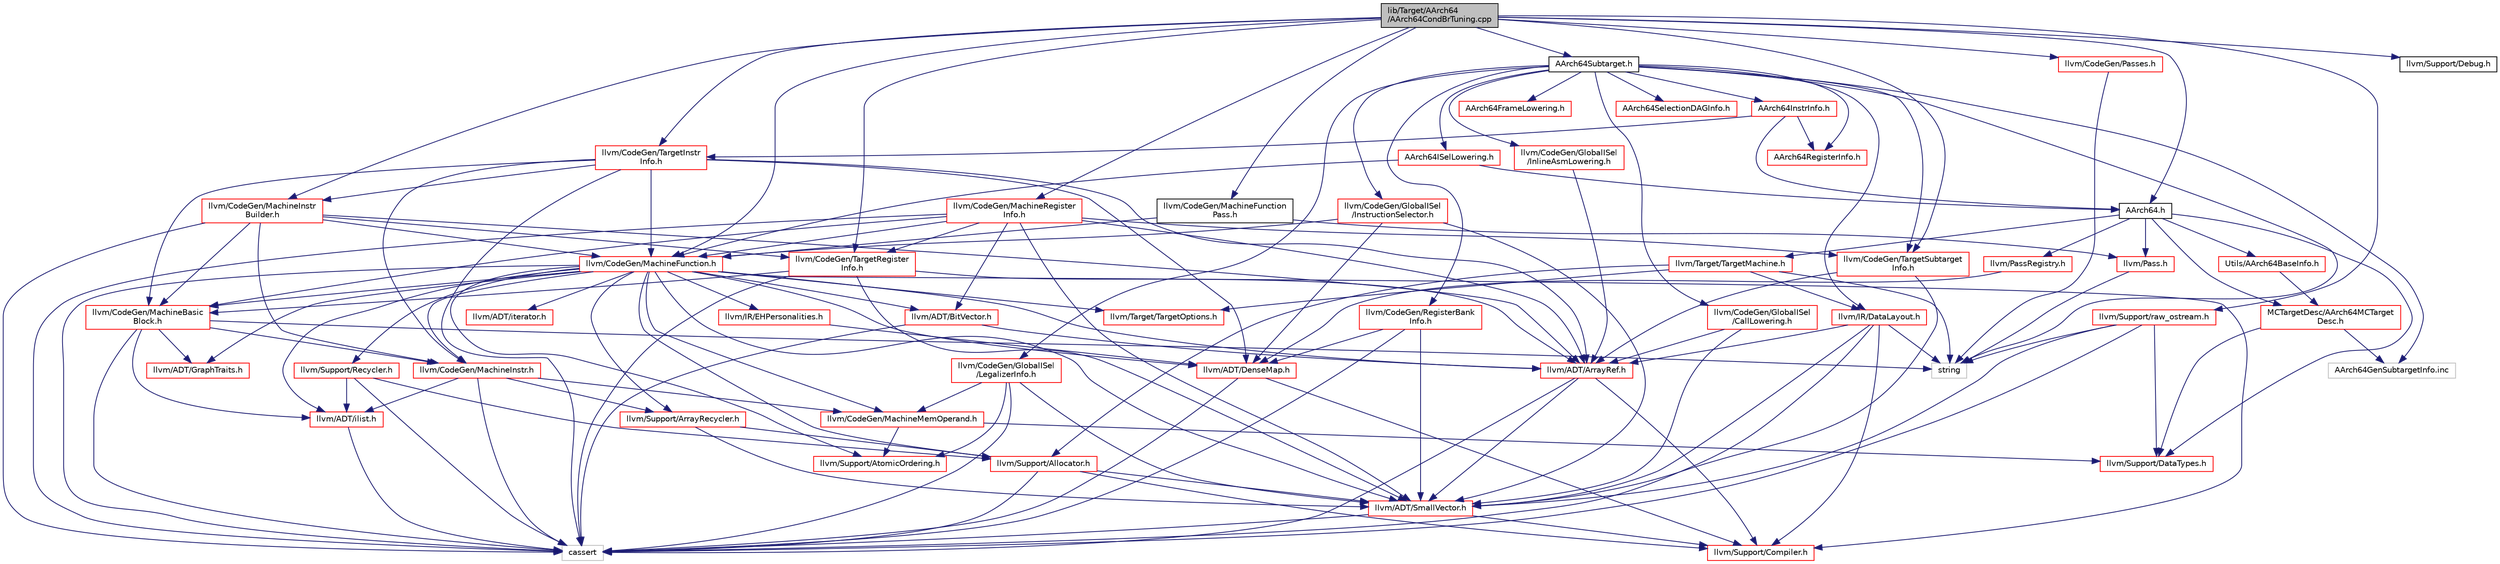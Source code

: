 digraph "lib/Target/AArch64/AArch64CondBrTuning.cpp"
{
 // LATEX_PDF_SIZE
  bgcolor="transparent";
  edge [fontname="Helvetica",fontsize="10",labelfontname="Helvetica",labelfontsize="10"];
  node [fontname="Helvetica",fontsize="10",shape=record];
  Node1 [label="lib/Target/AArch64\l/AArch64CondBrTuning.cpp",height=0.2,width=0.4,color="black", fillcolor="grey75", style="filled", fontcolor="black",tooltip=" "];
  Node1 -> Node2 [color="midnightblue",fontsize="10",style="solid",fontname="Helvetica"];
  Node2 [label="AArch64.h",height=0.2,width=0.4,color="black",URL="$AArch64_8h.html",tooltip=" "];
  Node2 -> Node3 [color="midnightblue",fontsize="10",style="solid",fontname="Helvetica"];
  Node3 [label="MCTargetDesc/AArch64MCTarget\lDesc.h",height=0.2,width=0.4,color="red",URL="$AArch64MCTargetDesc_8h.html",tooltip=" "];
  Node3 -> Node7 [color="midnightblue",fontsize="10",style="solid",fontname="Helvetica"];
  Node7 [label="llvm/Support/DataTypes.h",height=0.2,width=0.4,color="red",URL="$Support_2DataTypes_8h.html",tooltip=" "];
  Node3 -> Node52 [color="midnightblue",fontsize="10",style="solid",fontname="Helvetica"];
  Node52 [label="AArch64GenSubtargetInfo.inc",height=0.2,width=0.4,color="grey75",tooltip=" "];
  Node2 -> Node53 [color="midnightblue",fontsize="10",style="solid",fontname="Helvetica"];
  Node53 [label="Utils/AArch64BaseInfo.h",height=0.2,width=0.4,color="red",URL="$AArch64BaseInfo_8h.html",tooltip=" "];
  Node53 -> Node3 [color="midnightblue",fontsize="10",style="solid",fontname="Helvetica"];
  Node2 -> Node61 [color="midnightblue",fontsize="10",style="solid",fontname="Helvetica"];
  Node61 [label="llvm/Pass.h",height=0.2,width=0.4,color="red",URL="$Pass_8h.html",tooltip=" "];
  Node61 -> Node29 [color="midnightblue",fontsize="10",style="solid",fontname="Helvetica"];
  Node29 [label="string",height=0.2,width=0.4,color="grey75",tooltip=" "];
  Node2 -> Node65 [color="midnightblue",fontsize="10",style="solid",fontname="Helvetica"];
  Node65 [label="llvm/PassRegistry.h",height=0.2,width=0.4,color="red",URL="$PassRegistry_8h.html",tooltip=" "];
  Node65 -> Node66 [color="midnightblue",fontsize="10",style="solid",fontname="Helvetica"];
  Node66 [label="llvm/ADT/DenseMap.h",height=0.2,width=0.4,color="red",URL="$DenseMap_8h.html",tooltip=" "];
  Node66 -> Node13 [color="midnightblue",fontsize="10",style="solid",fontname="Helvetica"];
  Node13 [label="llvm/Support/Compiler.h",height=0.2,width=0.4,color="red",URL="$Compiler_8h.html",tooltip=" "];
  Node66 -> Node27 [color="midnightblue",fontsize="10",style="solid",fontname="Helvetica"];
  Node27 [label="cassert",height=0.2,width=0.4,color="grey75",tooltip=" "];
  Node2 -> Node7 [color="midnightblue",fontsize="10",style="solid",fontname="Helvetica"];
  Node2 -> Node98 [color="midnightblue",fontsize="10",style="solid",fontname="Helvetica"];
  Node98 [label="llvm/Target/TargetMachine.h",height=0.2,width=0.4,color="red",URL="$Target_2TargetMachine_8h.html",tooltip=" "];
  Node98 -> Node99 [color="midnightblue",fontsize="10",style="solid",fontname="Helvetica"];
  Node99 [label="llvm/IR/DataLayout.h",height=0.2,width=0.4,color="red",URL="$DataLayout_8h.html",tooltip=" "];
  Node99 -> Node5 [color="midnightblue",fontsize="10",style="solid",fontname="Helvetica"];
  Node5 [label="llvm/ADT/ArrayRef.h",height=0.2,width=0.4,color="red",URL="$ArrayRef_8h.html",tooltip=" "];
  Node5 -> Node31 [color="midnightblue",fontsize="10",style="solid",fontname="Helvetica"];
  Node31 [label="llvm/ADT/SmallVector.h",height=0.2,width=0.4,color="red",URL="$SmallVector_8h.html",tooltip=" "];
  Node31 -> Node13 [color="midnightblue",fontsize="10",style="solid",fontname="Helvetica"];
  Node31 -> Node27 [color="midnightblue",fontsize="10",style="solid",fontname="Helvetica"];
  Node5 -> Node13 [color="midnightblue",fontsize="10",style="solid",fontname="Helvetica"];
  Node5 -> Node27 [color="midnightblue",fontsize="10",style="solid",fontname="Helvetica"];
  Node99 -> Node31 [color="midnightblue",fontsize="10",style="solid",fontname="Helvetica"];
  Node99 -> Node13 [color="midnightblue",fontsize="10",style="solid",fontname="Helvetica"];
  Node99 -> Node27 [color="midnightblue",fontsize="10",style="solid",fontname="Helvetica"];
  Node99 -> Node29 [color="midnightblue",fontsize="10",style="solid",fontname="Helvetica"];
  Node98 -> Node163 [color="midnightblue",fontsize="10",style="solid",fontname="Helvetica"];
  Node163 [label="llvm/Support/Allocator.h",height=0.2,width=0.4,color="red",URL="$Allocator_8h.html",tooltip=" "];
  Node163 -> Node31 [color="midnightblue",fontsize="10",style="solid",fontname="Helvetica"];
  Node163 -> Node13 [color="midnightblue",fontsize="10",style="solid",fontname="Helvetica"];
  Node163 -> Node27 [color="midnightblue",fontsize="10",style="solid",fontname="Helvetica"];
  Node98 -> Node168 [color="midnightblue",fontsize="10",style="solid",fontname="Helvetica"];
  Node168 [label="llvm/Target/TargetOptions.h",height=0.2,width=0.4,color="red",URL="$TargetOptions_8h.html",tooltip=" "];
  Node98 -> Node29 [color="midnightblue",fontsize="10",style="solid",fontname="Helvetica"];
  Node1 -> Node174 [color="midnightblue",fontsize="10",style="solid",fontname="Helvetica"];
  Node174 [label="AArch64Subtarget.h",height=0.2,width=0.4,color="black",URL="$AArch64Subtarget_8h.html",tooltip=" "];
  Node174 -> Node175 [color="midnightblue",fontsize="10",style="solid",fontname="Helvetica"];
  Node175 [label="AArch64FrameLowering.h",height=0.2,width=0.4,color="red",URL="$AArch64FrameLowering_8h.html",tooltip=" "];
  Node174 -> Node211 [color="midnightblue",fontsize="10",style="solid",fontname="Helvetica"];
  Node211 [label="AArch64ISelLowering.h",height=0.2,width=0.4,color="red",URL="$AArch64ISelLowering_8h.html",tooltip=" "];
  Node211 -> Node2 [color="midnightblue",fontsize="10",style="solid",fontname="Helvetica"];
  Node211 -> Node216 [color="midnightblue",fontsize="10",style="solid",fontname="Helvetica"];
  Node216 [label="llvm/CodeGen/MachineFunction.h",height=0.2,width=0.4,color="red",URL="$MachineFunction_8h.html",tooltip=" "];
  Node216 -> Node5 [color="midnightblue",fontsize="10",style="solid",fontname="Helvetica"];
  Node216 -> Node81 [color="midnightblue",fontsize="10",style="solid",fontname="Helvetica"];
  Node81 [label="llvm/ADT/BitVector.h",height=0.2,width=0.4,color="red",URL="$BitVector_8h.html",tooltip=" "];
  Node81 -> Node5 [color="midnightblue",fontsize="10",style="solid",fontname="Helvetica"];
  Node81 -> Node27 [color="midnightblue",fontsize="10",style="solid",fontname="Helvetica"];
  Node216 -> Node66 [color="midnightblue",fontsize="10",style="solid",fontname="Helvetica"];
  Node216 -> Node178 [color="midnightblue",fontsize="10",style="solid",fontname="Helvetica"];
  Node178 [label="llvm/ADT/GraphTraits.h",height=0.2,width=0.4,color="red",URL="$GraphTraits_8h.html",tooltip=" "];
  Node216 -> Node31 [color="midnightblue",fontsize="10",style="solid",fontname="Helvetica"];
  Node216 -> Node126 [color="midnightblue",fontsize="10",style="solid",fontname="Helvetica"];
  Node126 [label="llvm/ADT/ilist.h",height=0.2,width=0.4,color="red",URL="$ilist_8h.html",tooltip=" "];
  Node126 -> Node27 [color="midnightblue",fontsize="10",style="solid",fontname="Helvetica"];
  Node216 -> Node42 [color="midnightblue",fontsize="10",style="solid",fontname="Helvetica"];
  Node42 [label="llvm/ADT/iterator.h",height=0.2,width=0.4,color="red",URL="$iterator_8h.html",tooltip=" "];
  Node216 -> Node177 [color="midnightblue",fontsize="10",style="solid",fontname="Helvetica"];
  Node177 [label="llvm/CodeGen/MachineBasic\lBlock.h",height=0.2,width=0.4,color="red",URL="$MachineBasicBlock_8h.html",tooltip=" "];
  Node177 -> Node178 [color="midnightblue",fontsize="10",style="solid",fontname="Helvetica"];
  Node177 -> Node126 [color="midnightblue",fontsize="10",style="solid",fontname="Helvetica"];
  Node177 -> Node180 [color="midnightblue",fontsize="10",style="solid",fontname="Helvetica"];
  Node180 [label="llvm/CodeGen/MachineInstr.h",height=0.2,width=0.4,color="red",URL="$MachineInstr_8h.html",tooltip=" "];
  Node180 -> Node126 [color="midnightblue",fontsize="10",style="solid",fontname="Helvetica"];
  Node180 -> Node183 [color="midnightblue",fontsize="10",style="solid",fontname="Helvetica"];
  Node183 [label="llvm/CodeGen/MachineMemOperand.h",height=0.2,width=0.4,color="red",URL="$MachineMemOperand_8h.html",tooltip=" "];
  Node183 -> Node142 [color="midnightblue",fontsize="10",style="solid",fontname="Helvetica"];
  Node142 [label="llvm/Support/AtomicOrdering.h",height=0.2,width=0.4,color="red",URL="$AtomicOrdering_8h.html",tooltip=" "];
  Node183 -> Node7 [color="midnightblue",fontsize="10",style="solid",fontname="Helvetica"];
  Node180 -> Node205 [color="midnightblue",fontsize="10",style="solid",fontname="Helvetica"];
  Node205 [label="llvm/Support/ArrayRecycler.h",height=0.2,width=0.4,color="red",URL="$ArrayRecycler_8h.html",tooltip=" "];
  Node205 -> Node31 [color="midnightblue",fontsize="10",style="solid",fontname="Helvetica"];
  Node205 -> Node163 [color="midnightblue",fontsize="10",style="solid",fontname="Helvetica"];
  Node180 -> Node27 [color="midnightblue",fontsize="10",style="solid",fontname="Helvetica"];
  Node177 -> Node27 [color="midnightblue",fontsize="10",style="solid",fontname="Helvetica"];
  Node177 -> Node29 [color="midnightblue",fontsize="10",style="solid",fontname="Helvetica"];
  Node216 -> Node180 [color="midnightblue",fontsize="10",style="solid",fontname="Helvetica"];
  Node216 -> Node183 [color="midnightblue",fontsize="10",style="solid",fontname="Helvetica"];
  Node216 -> Node217 [color="midnightblue",fontsize="10",style="solid",fontname="Helvetica"];
  Node217 [label="llvm/IR/EHPersonalities.h",height=0.2,width=0.4,color="red",URL="$EHPersonalities_8h.html",tooltip=" "];
  Node217 -> Node66 [color="midnightblue",fontsize="10",style="solid",fontname="Helvetica"];
  Node216 -> Node163 [color="midnightblue",fontsize="10",style="solid",fontname="Helvetica"];
  Node216 -> Node205 [color="midnightblue",fontsize="10",style="solid",fontname="Helvetica"];
  Node216 -> Node142 [color="midnightblue",fontsize="10",style="solid",fontname="Helvetica"];
  Node216 -> Node13 [color="midnightblue",fontsize="10",style="solid",fontname="Helvetica"];
  Node216 -> Node218 [color="midnightblue",fontsize="10",style="solid",fontname="Helvetica"];
  Node218 [label="llvm/Support/Recycler.h",height=0.2,width=0.4,color="red",URL="$Recycler_8h.html",tooltip=" "];
  Node218 -> Node126 [color="midnightblue",fontsize="10",style="solid",fontname="Helvetica"];
  Node218 -> Node163 [color="midnightblue",fontsize="10",style="solid",fontname="Helvetica"];
  Node218 -> Node27 [color="midnightblue",fontsize="10",style="solid",fontname="Helvetica"];
  Node216 -> Node168 [color="midnightblue",fontsize="10",style="solid",fontname="Helvetica"];
  Node216 -> Node27 [color="midnightblue",fontsize="10",style="solid",fontname="Helvetica"];
  Node174 -> Node250 [color="midnightblue",fontsize="10",style="solid",fontname="Helvetica"];
  Node250 [label="AArch64InstrInfo.h",height=0.2,width=0.4,color="red",URL="$AArch64InstrInfo_8h.html",tooltip=" "];
  Node250 -> Node2 [color="midnightblue",fontsize="10",style="solid",fontname="Helvetica"];
  Node250 -> Node251 [color="midnightblue",fontsize="10",style="solid",fontname="Helvetica"];
  Node251 [label="AArch64RegisterInfo.h",height=0.2,width=0.4,color="red",URL="$AArch64RegisterInfo_8h.html",tooltip=" "];
  Node250 -> Node252 [color="midnightblue",fontsize="10",style="solid",fontname="Helvetica"];
  Node252 [label="llvm/CodeGen/TargetInstr\lInfo.h",height=0.2,width=0.4,color="red",URL="$TargetInstrInfo_8h.html",tooltip=" "];
  Node252 -> Node5 [color="midnightblue",fontsize="10",style="solid",fontname="Helvetica"];
  Node252 -> Node66 [color="midnightblue",fontsize="10",style="solid",fontname="Helvetica"];
  Node252 -> Node177 [color="midnightblue",fontsize="10",style="solid",fontname="Helvetica"];
  Node252 -> Node216 [color="midnightblue",fontsize="10",style="solid",fontname="Helvetica"];
  Node252 -> Node180 [color="midnightblue",fontsize="10",style="solid",fontname="Helvetica"];
  Node252 -> Node255 [color="midnightblue",fontsize="10",style="solid",fontname="Helvetica"];
  Node255 [label="llvm/CodeGen/MachineInstr\lBuilder.h",height=0.2,width=0.4,color="red",URL="$MachineInstrBuilder_8h.html",tooltip=" "];
  Node255 -> Node5 [color="midnightblue",fontsize="10",style="solid",fontname="Helvetica"];
  Node255 -> Node177 [color="midnightblue",fontsize="10",style="solid",fontname="Helvetica"];
  Node255 -> Node216 [color="midnightblue",fontsize="10",style="solid",fontname="Helvetica"];
  Node255 -> Node180 [color="midnightblue",fontsize="10",style="solid",fontname="Helvetica"];
  Node255 -> Node259 [color="midnightblue",fontsize="10",style="solid",fontname="Helvetica"];
  Node259 [label="llvm/CodeGen/TargetRegister\lInfo.h",height=0.2,width=0.4,color="red",URL="$TargetRegisterInfo_8h.html",tooltip=" "];
  Node259 -> Node5 [color="midnightblue",fontsize="10",style="solid",fontname="Helvetica"];
  Node259 -> Node31 [color="midnightblue",fontsize="10",style="solid",fontname="Helvetica"];
  Node259 -> Node177 [color="midnightblue",fontsize="10",style="solid",fontname="Helvetica"];
  Node259 -> Node27 [color="midnightblue",fontsize="10",style="solid",fontname="Helvetica"];
  Node255 -> Node27 [color="midnightblue",fontsize="10",style="solid",fontname="Helvetica"];
  Node252 -> Node27 [color="midnightblue",fontsize="10",style="solid",fontname="Helvetica"];
  Node174 -> Node251 [color="midnightblue",fontsize="10",style="solid",fontname="Helvetica"];
  Node174 -> Node281 [color="midnightblue",fontsize="10",style="solid",fontname="Helvetica"];
  Node281 [label="AArch64SelectionDAGInfo.h",height=0.2,width=0.4,color="red",URL="$AArch64SelectionDAGInfo_8h.html",tooltip=" "];
  Node174 -> Node283 [color="midnightblue",fontsize="10",style="solid",fontname="Helvetica"];
  Node283 [label="llvm/CodeGen/GlobalISel\l/CallLowering.h",height=0.2,width=0.4,color="red",URL="$CallLowering_8h.html",tooltip=" "];
  Node283 -> Node5 [color="midnightblue",fontsize="10",style="solid",fontname="Helvetica"];
  Node283 -> Node31 [color="midnightblue",fontsize="10",style="solid",fontname="Helvetica"];
  Node174 -> Node284 [color="midnightblue",fontsize="10",style="solid",fontname="Helvetica"];
  Node284 [label="llvm/CodeGen/GlobalISel\l/InlineAsmLowering.h",height=0.2,width=0.4,color="red",URL="$InlineAsmLowering_8h.html",tooltip=" "];
  Node284 -> Node5 [color="midnightblue",fontsize="10",style="solid",fontname="Helvetica"];
  Node174 -> Node285 [color="midnightblue",fontsize="10",style="solid",fontname="Helvetica"];
  Node285 [label="llvm/CodeGen/GlobalISel\l/InstructionSelector.h",height=0.2,width=0.4,color="red",URL="$InstructionSelector_8h.html",tooltip=" "];
  Node285 -> Node66 [color="midnightblue",fontsize="10",style="solid",fontname="Helvetica"];
  Node285 -> Node31 [color="midnightblue",fontsize="10",style="solid",fontname="Helvetica"];
  Node285 -> Node216 [color="midnightblue",fontsize="10",style="solid",fontname="Helvetica"];
  Node174 -> Node286 [color="midnightblue",fontsize="10",style="solid",fontname="Helvetica"];
  Node286 [label="llvm/CodeGen/GlobalISel\l/LegalizerInfo.h",height=0.2,width=0.4,color="red",URL="$LegalizerInfo_8h.html",tooltip=" "];
  Node286 -> Node31 [color="midnightblue",fontsize="10",style="solid",fontname="Helvetica"];
  Node286 -> Node183 [color="midnightblue",fontsize="10",style="solid",fontname="Helvetica"];
  Node286 -> Node142 [color="midnightblue",fontsize="10",style="solid",fontname="Helvetica"];
  Node286 -> Node27 [color="midnightblue",fontsize="10",style="solid",fontname="Helvetica"];
  Node174 -> Node290 [color="midnightblue",fontsize="10",style="solid",fontname="Helvetica"];
  Node290 [label="llvm/CodeGen/RegisterBank\lInfo.h",height=0.2,width=0.4,color="red",URL="$RegisterBankInfo_8h.html",tooltip=" "];
  Node290 -> Node66 [color="midnightblue",fontsize="10",style="solid",fontname="Helvetica"];
  Node290 -> Node31 [color="midnightblue",fontsize="10",style="solid",fontname="Helvetica"];
  Node290 -> Node27 [color="midnightblue",fontsize="10",style="solid",fontname="Helvetica"];
  Node174 -> Node267 [color="midnightblue",fontsize="10",style="solid",fontname="Helvetica"];
  Node267 [label="llvm/CodeGen/TargetSubtarget\lInfo.h",height=0.2,width=0.4,color="red",URL="$TargetSubtargetInfo_8h.html",tooltip=" "];
  Node267 -> Node5 [color="midnightblue",fontsize="10",style="solid",fontname="Helvetica"];
  Node267 -> Node31 [color="midnightblue",fontsize="10",style="solid",fontname="Helvetica"];
  Node174 -> Node99 [color="midnightblue",fontsize="10",style="solid",fontname="Helvetica"];
  Node174 -> Node29 [color="midnightblue",fontsize="10",style="solid",fontname="Helvetica"];
  Node174 -> Node52 [color="midnightblue",fontsize="10",style="solid",fontname="Helvetica"];
  Node1 -> Node216 [color="midnightblue",fontsize="10",style="solid",fontname="Helvetica"];
  Node1 -> Node278 [color="midnightblue",fontsize="10",style="solid",fontname="Helvetica"];
  Node278 [label="llvm/CodeGen/MachineFunction\lPass.h",height=0.2,width=0.4,color="black",URL="$MachineFunctionPass_8h.html",tooltip=" "];
  Node278 -> Node216 [color="midnightblue",fontsize="10",style="solid",fontname="Helvetica"];
  Node278 -> Node61 [color="midnightblue",fontsize="10",style="solid",fontname="Helvetica"];
  Node1 -> Node255 [color="midnightblue",fontsize="10",style="solid",fontname="Helvetica"];
  Node1 -> Node263 [color="midnightblue",fontsize="10",style="solid",fontname="Helvetica"];
  Node263 [label="llvm/CodeGen/MachineRegister\lInfo.h",height=0.2,width=0.4,color="red",URL="$MachineRegisterInfo_8h.html",tooltip=" "];
  Node263 -> Node5 [color="midnightblue",fontsize="10",style="solid",fontname="Helvetica"];
  Node263 -> Node81 [color="midnightblue",fontsize="10",style="solid",fontname="Helvetica"];
  Node263 -> Node31 [color="midnightblue",fontsize="10",style="solid",fontname="Helvetica"];
  Node263 -> Node177 [color="midnightblue",fontsize="10",style="solid",fontname="Helvetica"];
  Node263 -> Node216 [color="midnightblue",fontsize="10",style="solid",fontname="Helvetica"];
  Node263 -> Node259 [color="midnightblue",fontsize="10",style="solid",fontname="Helvetica"];
  Node263 -> Node267 [color="midnightblue",fontsize="10",style="solid",fontname="Helvetica"];
  Node263 -> Node27 [color="midnightblue",fontsize="10",style="solid",fontname="Helvetica"];
  Node1 -> Node271 [color="midnightblue",fontsize="10",style="solid",fontname="Helvetica"];
  Node271 [label="llvm/CodeGen/Passes.h",height=0.2,width=0.4,color="red",URL="$CodeGen_2Passes_8h.html",tooltip=" "];
  Node271 -> Node29 [color="midnightblue",fontsize="10",style="solid",fontname="Helvetica"];
  Node1 -> Node252 [color="midnightblue",fontsize="10",style="solid",fontname="Helvetica"];
  Node1 -> Node259 [color="midnightblue",fontsize="10",style="solid",fontname="Helvetica"];
  Node1 -> Node267 [color="midnightblue",fontsize="10",style="solid",fontname="Helvetica"];
  Node1 -> Node92 [color="midnightblue",fontsize="10",style="solid",fontname="Helvetica"];
  Node92 [label="llvm/Support/Debug.h",height=0.2,width=0.4,color="black",URL="$Debug_8h.html",tooltip=" "];
  Node1 -> Node97 [color="midnightblue",fontsize="10",style="solid",fontname="Helvetica"];
  Node97 [label="llvm/Support/raw_ostream.h",height=0.2,width=0.4,color="red",URL="$raw__ostream_8h.html",tooltip=" "];
  Node97 -> Node31 [color="midnightblue",fontsize="10",style="solid",fontname="Helvetica"];
  Node97 -> Node7 [color="midnightblue",fontsize="10",style="solid",fontname="Helvetica"];
  Node97 -> Node27 [color="midnightblue",fontsize="10",style="solid",fontname="Helvetica"];
  Node97 -> Node29 [color="midnightblue",fontsize="10",style="solid",fontname="Helvetica"];
}
